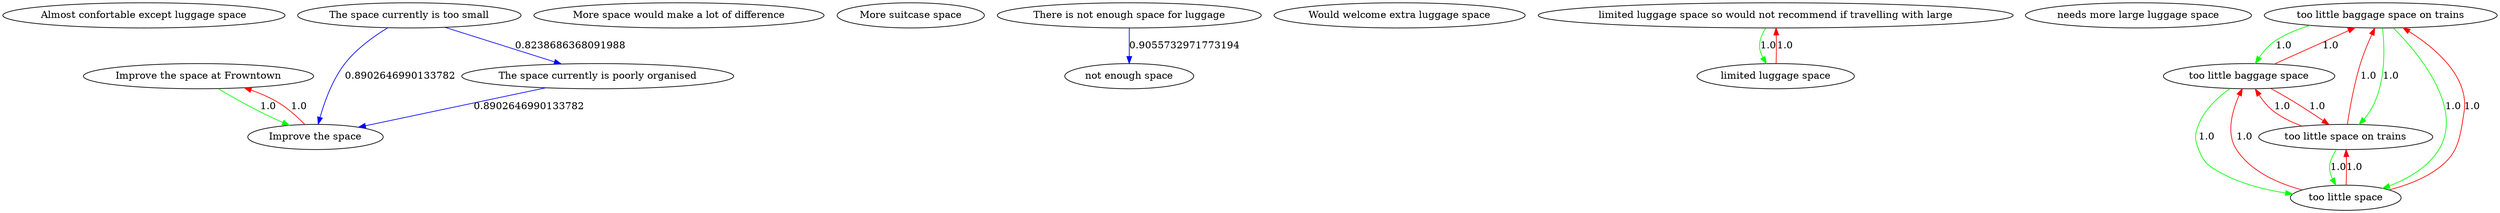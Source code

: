 digraph rawGraph {
"Almost confortable except luggage space";"Improve the space at Frowntown";"Improve the space";"More space would make a lot of difference";"More suitcase space";"The space currently is poorly organised";"The space currently is too small";"There is not enough space for luggage";"Would welcome extra luggage space";"limited luggage space so would not recommend if travelling with large";"limited luggage space";"needs more large luggage space";"not enough space";"too little baggage space on trains";"too little baggage space";"too little space";"too little space on trains";"Improve the space at Frowntown" -> "Improve the space" [label=1.0] [color=green]
"Improve the space" -> "Improve the space at Frowntown" [label=1.0] [color=red]
"The space currently is poorly organised" -> "Improve the space" [label=0.8902646990133782] [color=blue]
"The space currently is too small" -> "Improve the space" [label=0.8902646990133782] [color=blue]
"The space currently is too small" -> "The space currently is poorly organised" [label=0.8238686368091988] [color=blue]
"limited luggage space so would not recommend if travelling with large" -> "limited luggage space" [label=1.0] [color=green]
"limited luggage space" -> "limited luggage space so would not recommend if travelling with large" [label=1.0] [color=red]
"There is not enough space for luggage" -> "not enough space" [label=0.9055732971773194] [color=blue]
"too little baggage space on trains" -> "too little baggage space" [label=1.0] [color=green]
"too little baggage space" -> "too little space" [label=1.0] [color=green]
"too little baggage space on trains" -> "too little space on trains" [label=1.0] [color=green]
"too little space on trains" -> "too little space" [label=1.0] [color=green]
"too little baggage space on trains" -> "too little space" [label=1.0] [color=green]
"too little baggage space" -> "too little baggage space on trains" [label=1.0] [color=red]
"too little baggage space" -> "too little space on trains" [label=1.0] [color=red]
"too little space" -> "too little baggage space on trains" [label=1.0] [color=red]
"too little space" -> "too little baggage space" [label=1.0] [color=red]
"too little space" -> "too little space on trains" [label=1.0] [color=red]
"too little space on trains" -> "too little baggage space on trains" [label=1.0] [color=red]
"too little space on trains" -> "too little baggage space" [label=1.0] [color=red]
}